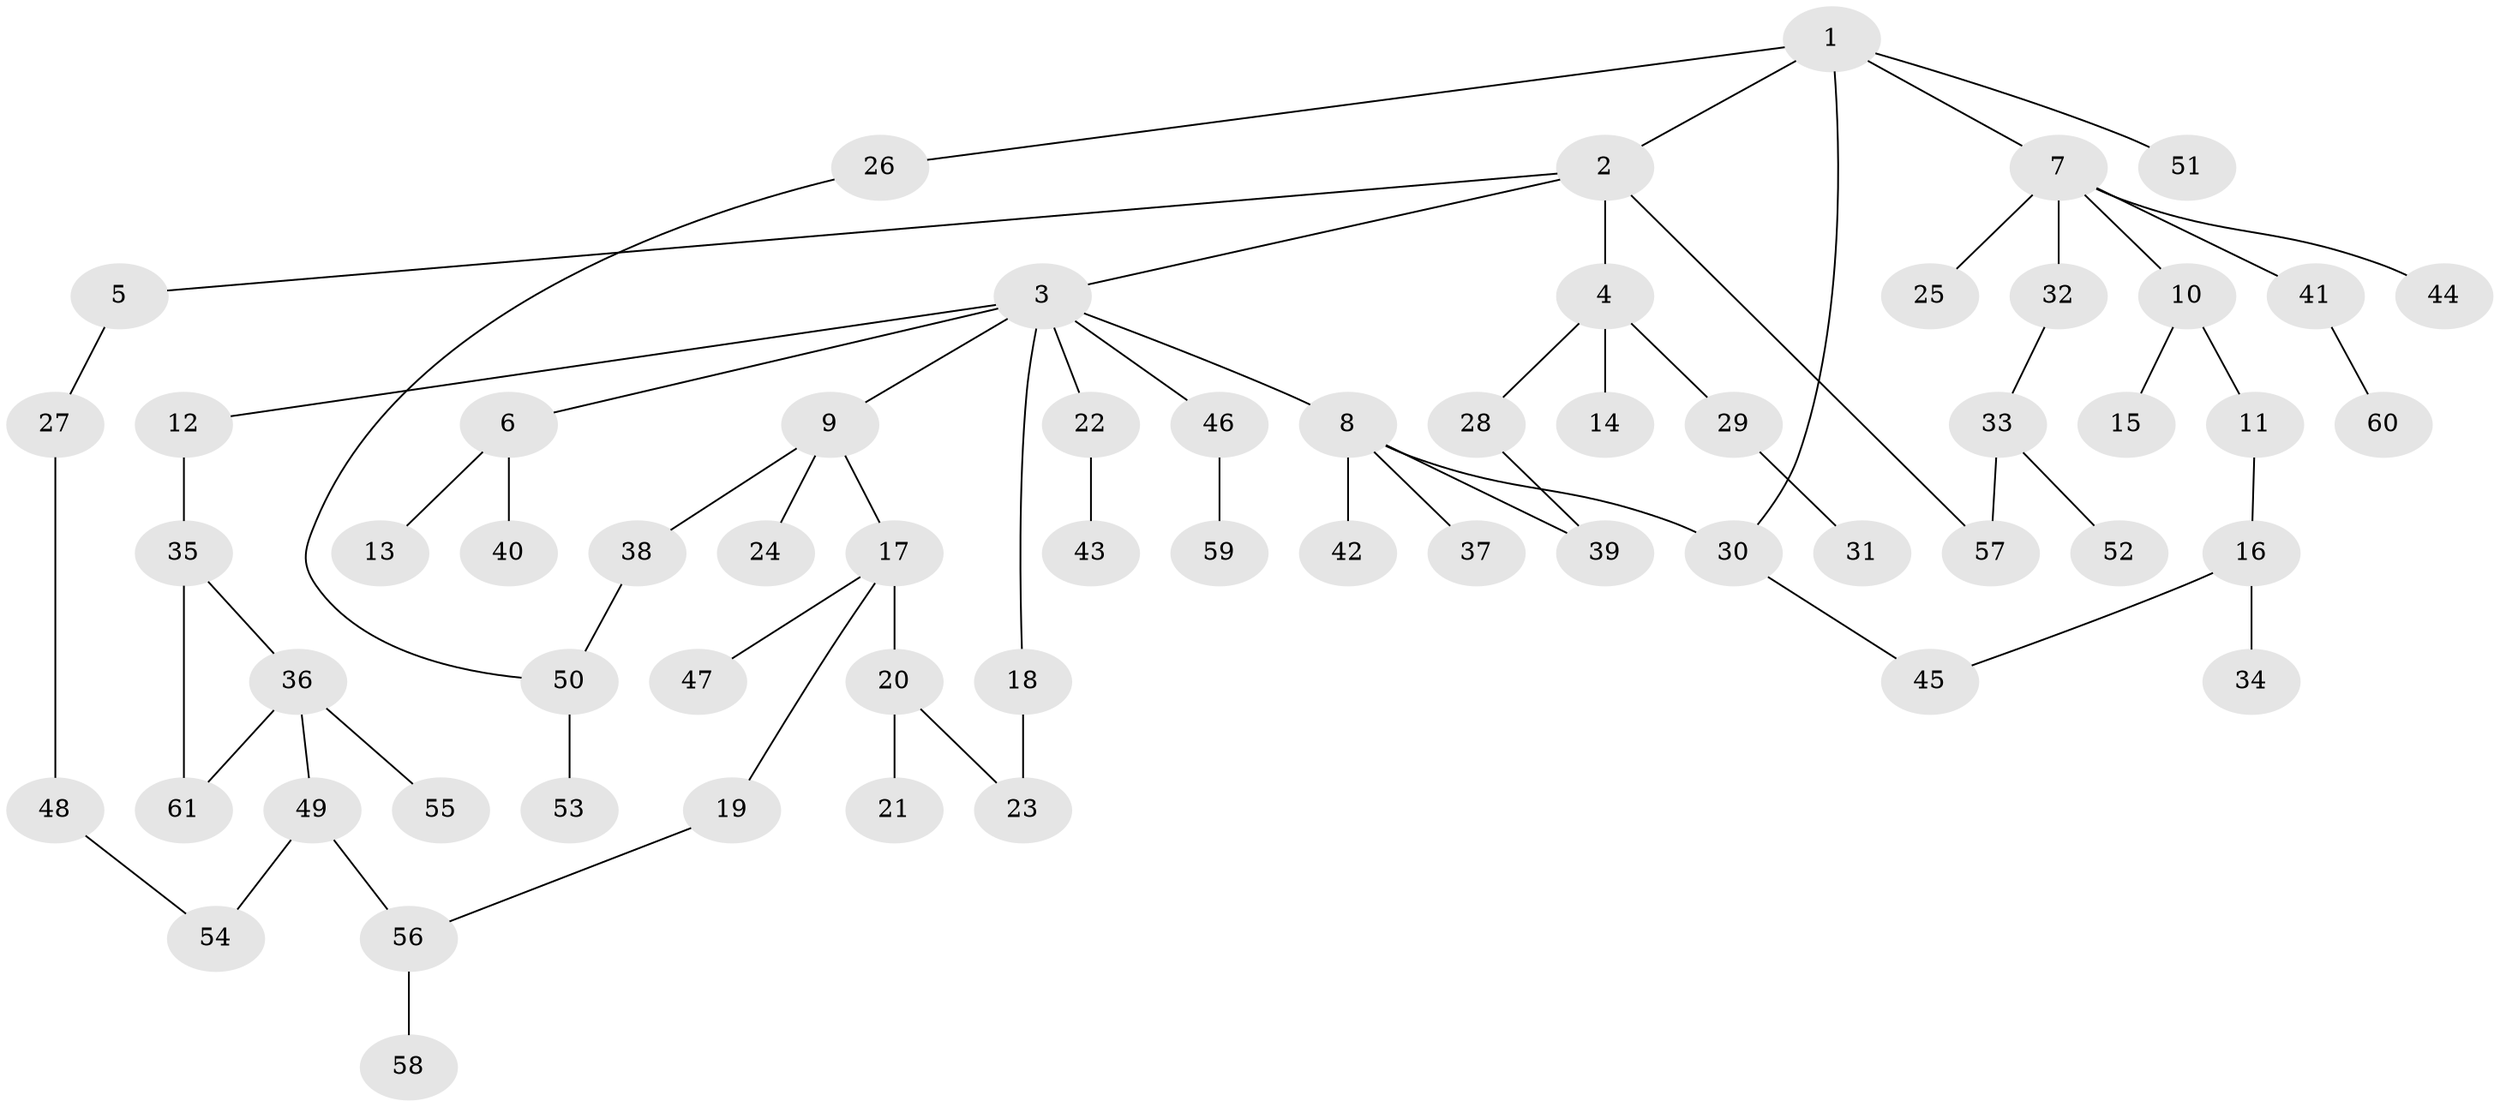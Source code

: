 // Generated by graph-tools (version 1.1) at 2025/00/03/09/25 03:00:57]
// undirected, 61 vertices, 69 edges
graph export_dot {
graph [start="1"]
  node [color=gray90,style=filled];
  1;
  2;
  3;
  4;
  5;
  6;
  7;
  8;
  9;
  10;
  11;
  12;
  13;
  14;
  15;
  16;
  17;
  18;
  19;
  20;
  21;
  22;
  23;
  24;
  25;
  26;
  27;
  28;
  29;
  30;
  31;
  32;
  33;
  34;
  35;
  36;
  37;
  38;
  39;
  40;
  41;
  42;
  43;
  44;
  45;
  46;
  47;
  48;
  49;
  50;
  51;
  52;
  53;
  54;
  55;
  56;
  57;
  58;
  59;
  60;
  61;
  1 -- 2;
  1 -- 7;
  1 -- 26;
  1 -- 30;
  1 -- 51;
  2 -- 3;
  2 -- 4;
  2 -- 5;
  2 -- 57;
  3 -- 6;
  3 -- 8;
  3 -- 9;
  3 -- 12;
  3 -- 18;
  3 -- 22;
  3 -- 46;
  4 -- 14;
  4 -- 28;
  4 -- 29;
  5 -- 27;
  6 -- 13;
  6 -- 40;
  7 -- 10;
  7 -- 25;
  7 -- 32;
  7 -- 41;
  7 -- 44;
  8 -- 37;
  8 -- 39;
  8 -- 42;
  8 -- 30;
  9 -- 17;
  9 -- 24;
  9 -- 38;
  10 -- 11;
  10 -- 15;
  11 -- 16;
  12 -- 35;
  16 -- 34;
  16 -- 45;
  17 -- 19;
  17 -- 20;
  17 -- 47;
  18 -- 23;
  19 -- 56;
  20 -- 21;
  20 -- 23;
  22 -- 43;
  26 -- 50;
  27 -- 48;
  28 -- 39;
  29 -- 31;
  30 -- 45;
  32 -- 33;
  33 -- 52;
  33 -- 57;
  35 -- 36;
  35 -- 61;
  36 -- 49;
  36 -- 55;
  36 -- 61;
  38 -- 50;
  41 -- 60;
  46 -- 59;
  48 -- 54;
  49 -- 56;
  49 -- 54;
  50 -- 53;
  56 -- 58;
}
